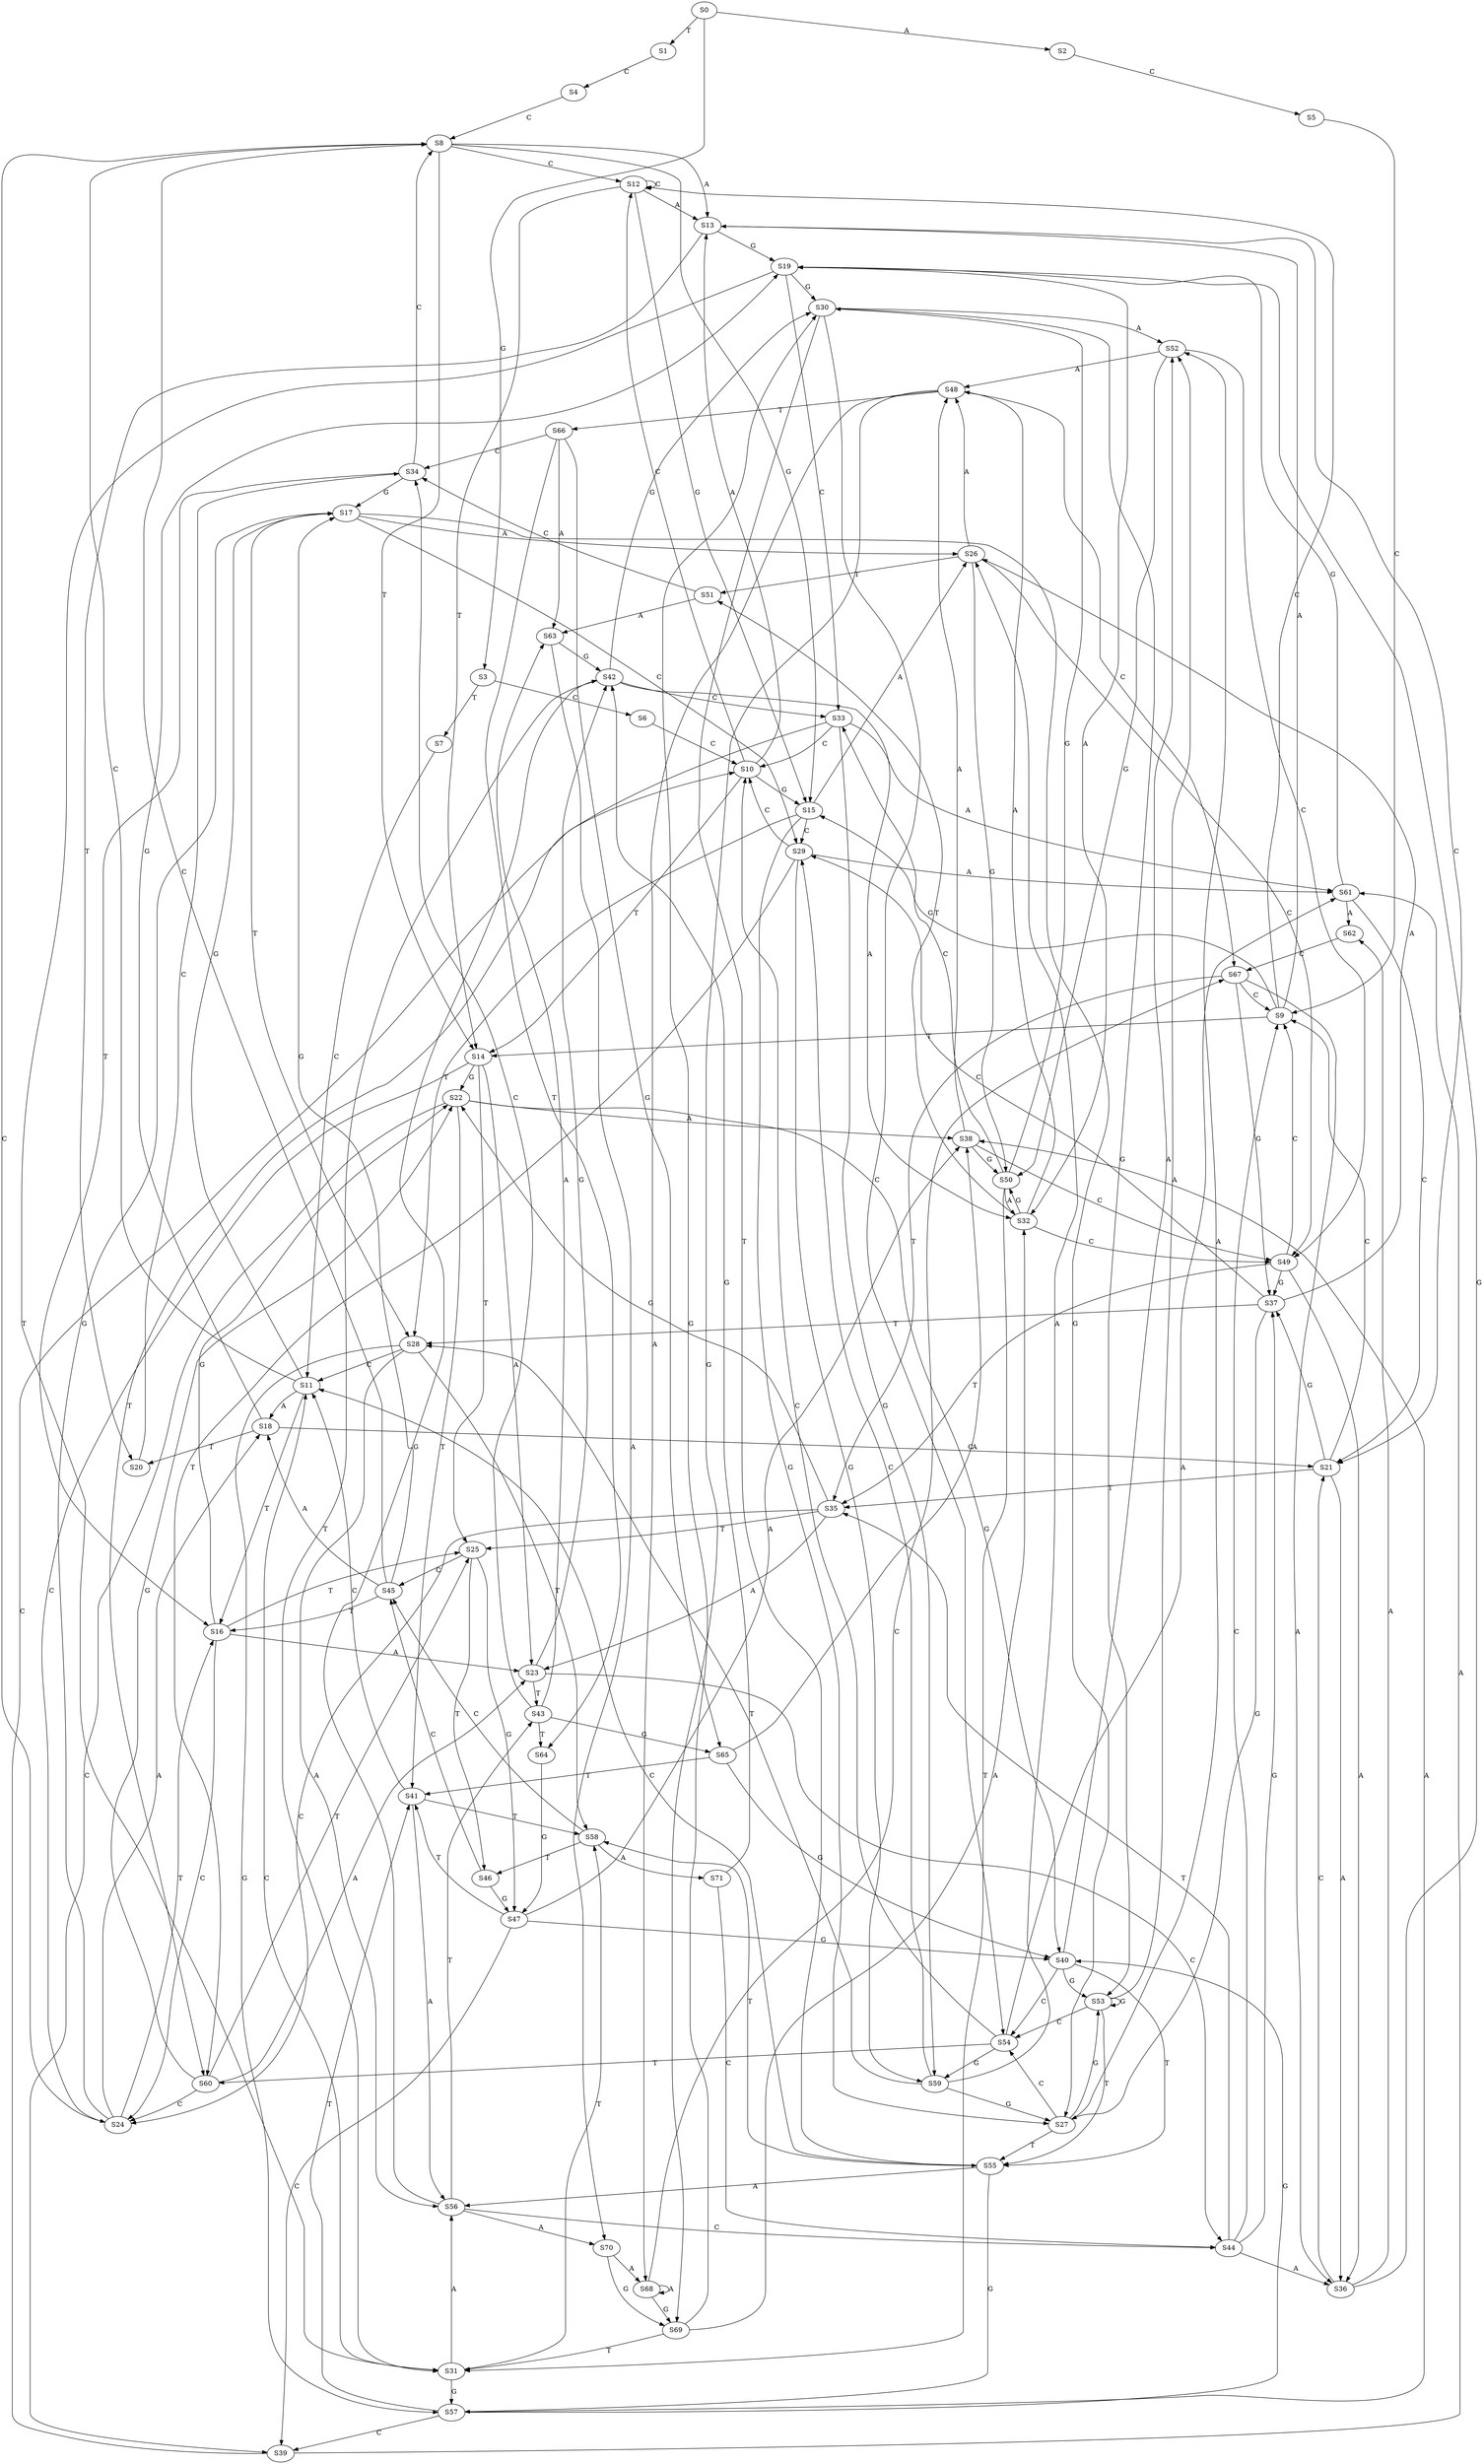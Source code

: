 strict digraph  {
	S0 -> S1 [ label = T ];
	S0 -> S2 [ label = A ];
	S0 -> S3 [ label = G ];
	S1 -> S4 [ label = C ];
	S2 -> S5 [ label = C ];
	S3 -> S6 [ label = C ];
	S3 -> S7 [ label = T ];
	S4 -> S8 [ label = C ];
	S5 -> S9 [ label = C ];
	S6 -> S10 [ label = C ];
	S7 -> S11 [ label = C ];
	S8 -> S12 [ label = C ];
	S8 -> S13 [ label = A ];
	S8 -> S14 [ label = T ];
	S8 -> S15 [ label = G ];
	S9 -> S12 [ label = C ];
	S9 -> S13 [ label = A ];
	S9 -> S14 [ label = T ];
	S9 -> S15 [ label = G ];
	S10 -> S15 [ label = G ];
	S10 -> S13 [ label = A ];
	S10 -> S14 [ label = T ];
	S10 -> S12 [ label = C ];
	S11 -> S16 [ label = T ];
	S11 -> S17 [ label = G ];
	S11 -> S18 [ label = A ];
	S11 -> S8 [ label = C ];
	S12 -> S15 [ label = G ];
	S12 -> S12 [ label = C ];
	S12 -> S13 [ label = A ];
	S12 -> S14 [ label = T ];
	S13 -> S19 [ label = G ];
	S13 -> S20 [ label = T ];
	S13 -> S21 [ label = C ];
	S14 -> S22 [ label = G ];
	S14 -> S23 [ label = A ];
	S14 -> S24 [ label = C ];
	S14 -> S25 [ label = T ];
	S15 -> S26 [ label = A ];
	S15 -> S27 [ label = G ];
	S15 -> S28 [ label = T ];
	S15 -> S29 [ label = C ];
	S16 -> S22 [ label = G ];
	S16 -> S24 [ label = C ];
	S16 -> S23 [ label = A ];
	S16 -> S25 [ label = T ];
	S17 -> S27 [ label = G ];
	S17 -> S28 [ label = T ];
	S17 -> S29 [ label = C ];
	S17 -> S26 [ label = A ];
	S18 -> S20 [ label = T ];
	S18 -> S21 [ label = C ];
	S18 -> S19 [ label = G ];
	S19 -> S30 [ label = G ];
	S19 -> S31 [ label = T ];
	S19 -> S32 [ label = A ];
	S19 -> S33 [ label = C ];
	S20 -> S34 [ label = C ];
	S21 -> S35 [ label = T ];
	S21 -> S9 [ label = C ];
	S21 -> S36 [ label = A ];
	S21 -> S37 [ label = G ];
	S22 -> S38 [ label = A ];
	S22 -> S39 [ label = C ];
	S22 -> S40 [ label = G ];
	S22 -> S41 [ label = T ];
	S23 -> S42 [ label = G ];
	S23 -> S43 [ label = T ];
	S23 -> S44 [ label = C ];
	S24 -> S16 [ label = T ];
	S24 -> S17 [ label = G ];
	S24 -> S8 [ label = C ];
	S24 -> S18 [ label = A ];
	S25 -> S45 [ label = C ];
	S25 -> S46 [ label = T ];
	S25 -> S47 [ label = G ];
	S26 -> S48 [ label = A ];
	S26 -> S49 [ label = C ];
	S26 -> S50 [ label = G ];
	S26 -> S51 [ label = T ];
	S27 -> S52 [ label = A ];
	S27 -> S53 [ label = G ];
	S27 -> S54 [ label = C ];
	S27 -> S55 [ label = T ];
	S28 -> S11 [ label = C ];
	S28 -> S56 [ label = A ];
	S28 -> S57 [ label = G ];
	S28 -> S58 [ label = T ];
	S29 -> S59 [ label = G ];
	S29 -> S60 [ label = T ];
	S29 -> S10 [ label = C ];
	S29 -> S61 [ label = A ];
	S30 -> S52 [ label = A ];
	S30 -> S53 [ label = G ];
	S30 -> S55 [ label = T ];
	S30 -> S54 [ label = C ];
	S31 -> S56 [ label = A ];
	S31 -> S11 [ label = C ];
	S31 -> S57 [ label = G ];
	S31 -> S58 [ label = T ];
	S32 -> S48 [ label = A ];
	S32 -> S49 [ label = C ];
	S32 -> S51 [ label = T ];
	S32 -> S50 [ label = G ];
	S33 -> S10 [ label = C ];
	S33 -> S61 [ label = A ];
	S33 -> S60 [ label = T ];
	S33 -> S59 [ label = G ];
	S34 -> S8 [ label = C ];
	S34 -> S17 [ label = G ];
	S34 -> S16 [ label = T ];
	S35 -> S23 [ label = A ];
	S35 -> S24 [ label = C ];
	S35 -> S25 [ label = T ];
	S35 -> S22 [ label = G ];
	S36 -> S19 [ label = G ];
	S36 -> S21 [ label = C ];
	S36 -> S62 [ label = A ];
	S37 -> S27 [ label = G ];
	S37 -> S26 [ label = A ];
	S37 -> S28 [ label = T ];
	S37 -> S29 [ label = C ];
	S38 -> S50 [ label = G ];
	S38 -> S49 [ label = C ];
	S38 -> S48 [ label = A ];
	S39 -> S10 [ label = C ];
	S39 -> S61 [ label = A ];
	S40 -> S53 [ label = G ];
	S40 -> S54 [ label = C ];
	S40 -> S52 [ label = A ];
	S40 -> S55 [ label = T ];
	S41 -> S11 [ label = C ];
	S41 -> S58 [ label = T ];
	S41 -> S56 [ label = A ];
	S42 -> S31 [ label = T ];
	S42 -> S32 [ label = A ];
	S42 -> S33 [ label = C ];
	S42 -> S30 [ label = G ];
	S43 -> S34 [ label = C ];
	S43 -> S63 [ label = A ];
	S43 -> S64 [ label = T ];
	S43 -> S65 [ label = G ];
	S44 -> S37 [ label = G ];
	S44 -> S35 [ label = T ];
	S44 -> S9 [ label = C ];
	S44 -> S36 [ label = A ];
	S45 -> S18 [ label = A ];
	S45 -> S8 [ label = C ];
	S45 -> S16 [ label = T ];
	S45 -> S17 [ label = G ];
	S46 -> S47 [ label = G ];
	S46 -> S45 [ label = C ];
	S47 -> S40 [ label = G ];
	S47 -> S39 [ label = C ];
	S47 -> S41 [ label = T ];
	S47 -> S38 [ label = A ];
	S48 -> S66 [ label = T ];
	S48 -> S67 [ label = C ];
	S48 -> S68 [ label = A ];
	S48 -> S69 [ label = G ];
	S49 -> S35 [ label = T ];
	S49 -> S37 [ label = G ];
	S49 -> S9 [ label = C ];
	S49 -> S36 [ label = A ];
	S50 -> S31 [ label = T ];
	S50 -> S30 [ label = G ];
	S50 -> S32 [ label = A ];
	S50 -> S33 [ label = C ];
	S51 -> S63 [ label = A ];
	S51 -> S34 [ label = C ];
	S52 -> S48 [ label = A ];
	S52 -> S50 [ label = G ];
	S52 -> S49 [ label = C ];
	S53 -> S55 [ label = T ];
	S53 -> S54 [ label = C ];
	S53 -> S53 [ label = G ];
	S53 -> S52 [ label = A ];
	S54 -> S60 [ label = T ];
	S54 -> S10 [ label = C ];
	S54 -> S61 [ label = A ];
	S54 -> S59 [ label = G ];
	S55 -> S56 [ label = A ];
	S55 -> S11 [ label = C ];
	S55 -> S57 [ label = G ];
	S55 -> S58 [ label = T ];
	S56 -> S43 [ label = T ];
	S56 -> S42 [ label = G ];
	S56 -> S70 [ label = A ];
	S56 -> S44 [ label = C ];
	S57 -> S41 [ label = T ];
	S57 -> S40 [ label = G ];
	S57 -> S38 [ label = A ];
	S57 -> S39 [ label = C ];
	S58 -> S45 [ label = C ];
	S58 -> S71 [ label = A ];
	S58 -> S46 [ label = T ];
	S59 -> S27 [ label = G ];
	S59 -> S29 [ label = C ];
	S59 -> S28 [ label = T ];
	S59 -> S26 [ label = A ];
	S60 -> S23 [ label = A ];
	S60 -> S24 [ label = C ];
	S60 -> S25 [ label = T ];
	S60 -> S22 [ label = G ];
	S61 -> S19 [ label = G ];
	S61 -> S21 [ label = C ];
	S61 -> S62 [ label = A ];
	S62 -> S67 [ label = C ];
	S63 -> S42 [ label = G ];
	S63 -> S70 [ label = A ];
	S64 -> S47 [ label = G ];
	S65 -> S40 [ label = G ];
	S65 -> S38 [ label = A ];
	S65 -> S41 [ label = T ];
	S66 -> S63 [ label = A ];
	S66 -> S34 [ label = C ];
	S66 -> S65 [ label = G ];
	S66 -> S64 [ label = T ];
	S67 -> S36 [ label = A ];
	S67 -> S9 [ label = C ];
	S67 -> S37 [ label = G ];
	S67 -> S35 [ label = T ];
	S68 -> S69 [ label = G ];
	S68 -> S67 [ label = C ];
	S68 -> S68 [ label = A ];
	S69 -> S31 [ label = T ];
	S69 -> S32 [ label = A ];
	S69 -> S30 [ label = G ];
	S70 -> S69 [ label = G ];
	S70 -> S68 [ label = A ];
	S71 -> S44 [ label = C ];
	S71 -> S42 [ label = G ];
}
